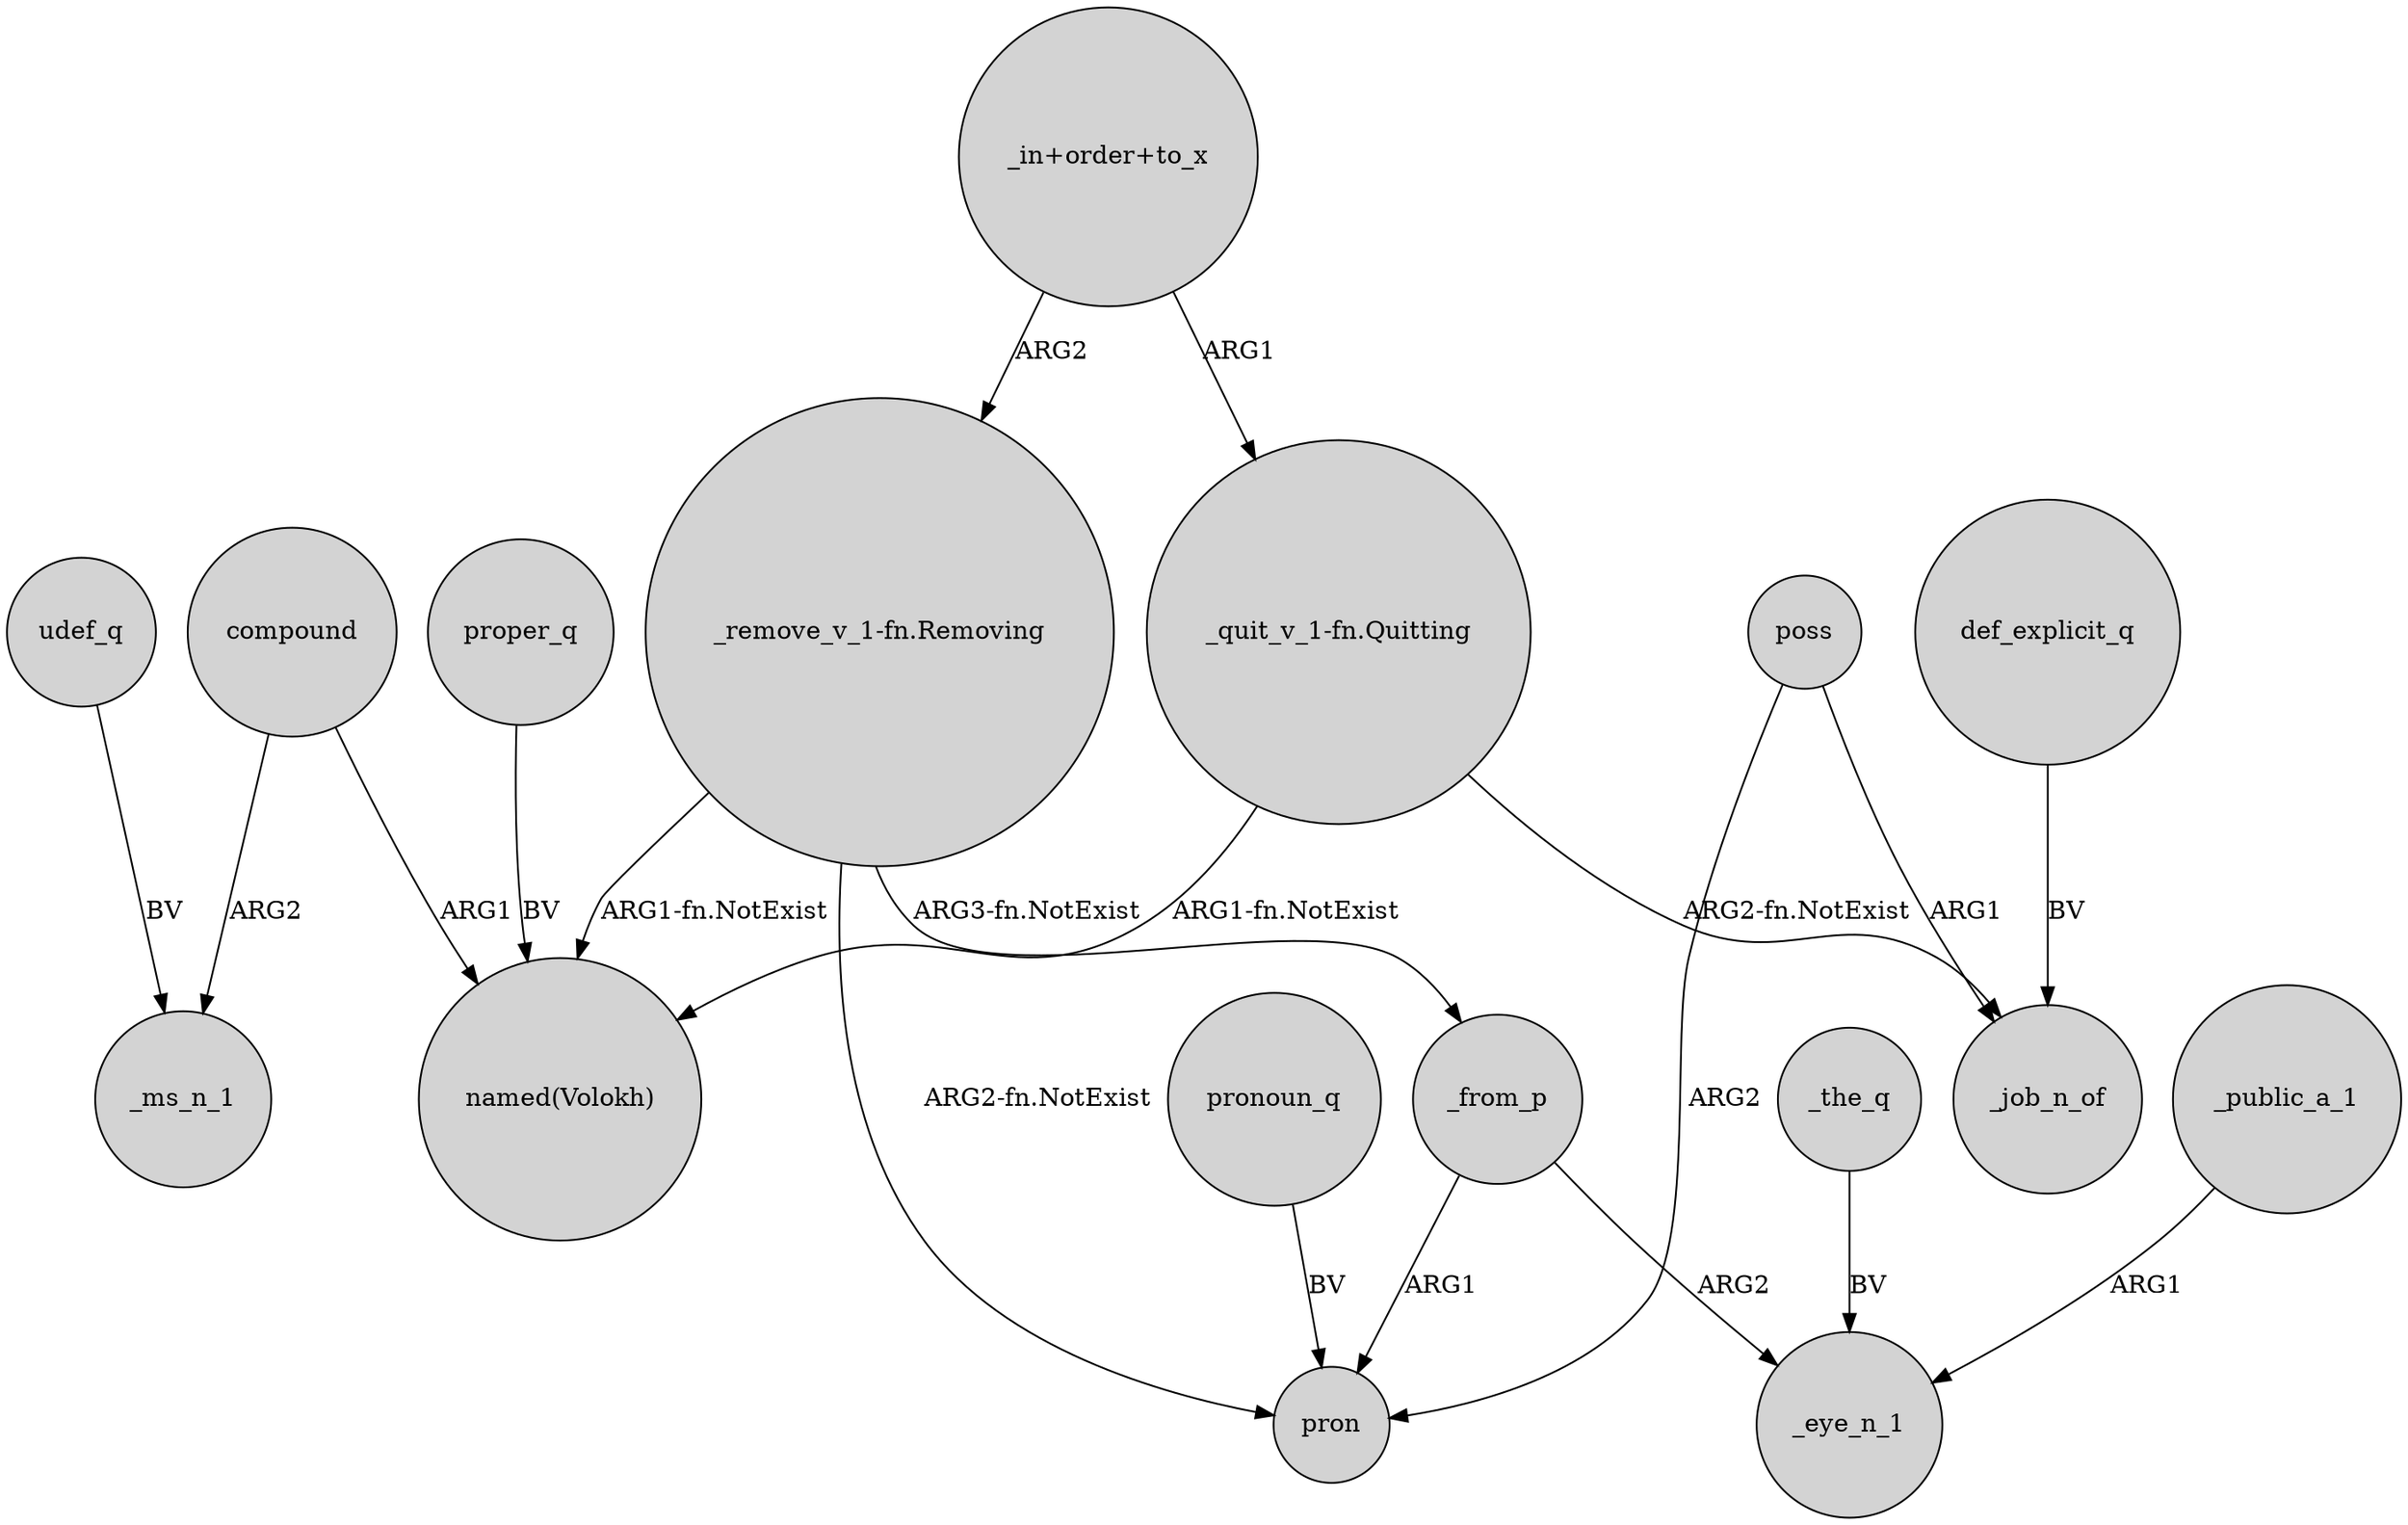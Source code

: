digraph {
	node [shape=circle style=filled]
	"_remove_v_1-fn.Removing" -> _from_p [label="ARG3-fn.NotExist"]
	poss -> pron [label=ARG2]
	_the_q -> _eye_n_1 [label=BV]
	"_in+order+to_x" -> "_remove_v_1-fn.Removing" [label=ARG2]
	"_quit_v_1-fn.Quitting" -> _job_n_of [label="ARG2-fn.NotExist"]
	_public_a_1 -> _eye_n_1 [label=ARG1]
	compound -> "named(Volokh)" [label=ARG1]
	compound -> _ms_n_1 [label=ARG2]
	_from_p -> _eye_n_1 [label=ARG2]
	pronoun_q -> pron [label=BV]
	udef_q -> _ms_n_1 [label=BV]
	proper_q -> "named(Volokh)" [label=BV]
	poss -> _job_n_of [label=ARG1]
	"_quit_v_1-fn.Quitting" -> "named(Volokh)" [label="ARG1-fn.NotExist"]
	def_explicit_q -> _job_n_of [label=BV]
	"_remove_v_1-fn.Removing" -> "named(Volokh)" [label="ARG1-fn.NotExist"]
	_from_p -> pron [label=ARG1]
	"_in+order+to_x" -> "_quit_v_1-fn.Quitting" [label=ARG1]
	"_remove_v_1-fn.Removing" -> pron [label="ARG2-fn.NotExist"]
}
